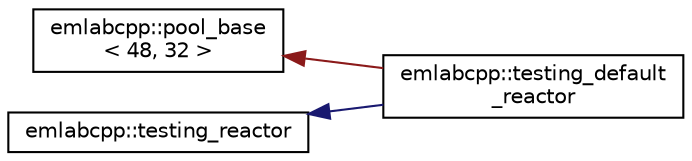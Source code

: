 digraph "Graphical Class Hierarchy"
{
 // LATEX_PDF_SIZE
  edge [fontname="Helvetica",fontsize="10",labelfontname="Helvetica",labelfontsize="10"];
  node [fontname="Helvetica",fontsize="10",shape=record];
  rankdir="LR";
  Node110 [label="emlabcpp::pool_base\l\< 48, 32 \>",height=0.2,width=0.4,color="black", fillcolor="white", style="filled",URL="$structemlabcpp_1_1pool__base.html",tooltip=" "];
  Node110 -> Node1 [dir="back",color="firebrick4",fontsize="10",style="solid",fontname="Helvetica"];
  Node1 [label="emlabcpp::testing_default\l_reactor",height=0.2,width=0.4,color="black", fillcolor="white", style="filled",URL="$classemlabcpp_1_1testing__default__reactor.html",tooltip=" "];
  Node0 [label="emlabcpp::testing_reactor",height=0.2,width=0.4,color="black", fillcolor="white", style="filled",URL="$classemlabcpp_1_1testing__reactor.html",tooltip=" "];
  Node0 -> Node1 [dir="back",color="midnightblue",fontsize="10",style="solid",fontname="Helvetica"];
}
